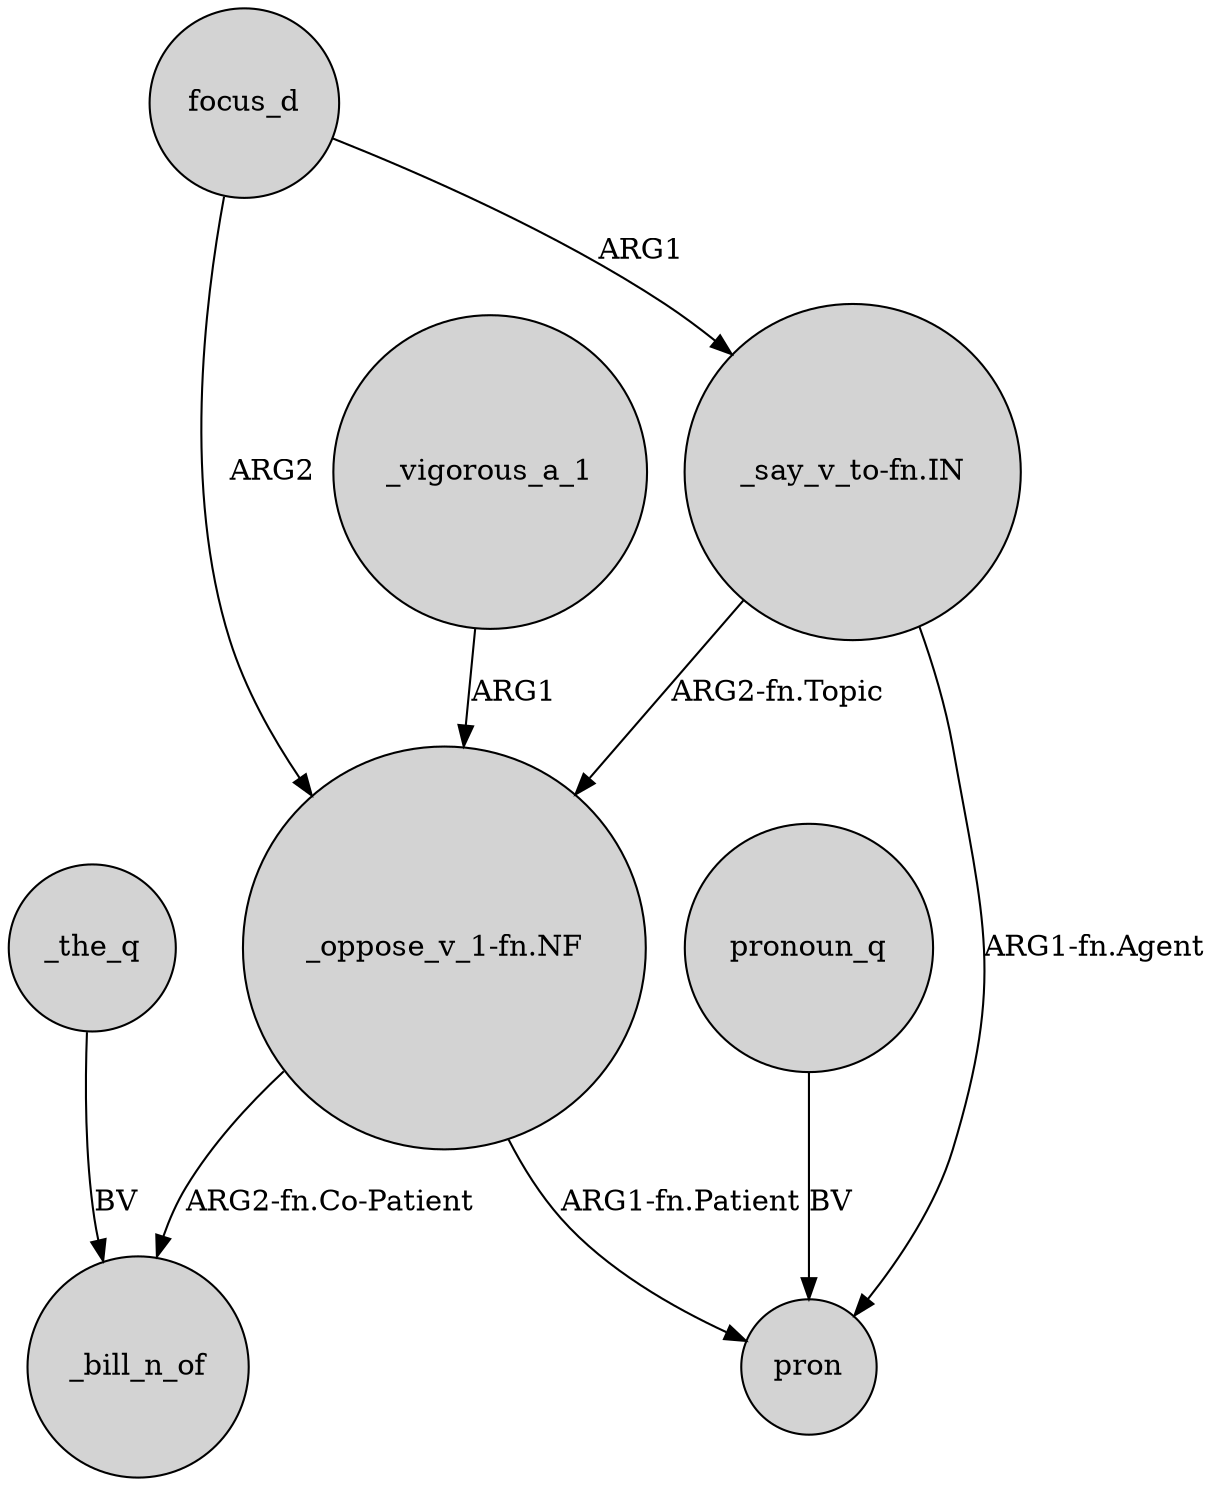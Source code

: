 digraph {
	node [shape=circle style=filled]
	_the_q -> _bill_n_of [label=BV]
	"_oppose_v_1-fn.NF" -> pron [label="ARG1-fn.Patient"]
	focus_d -> "_oppose_v_1-fn.NF" [label=ARG2]
	_vigorous_a_1 -> "_oppose_v_1-fn.NF" [label=ARG1]
	"_say_v_to-fn.IN" -> "_oppose_v_1-fn.NF" [label="ARG2-fn.Topic"]
	"_oppose_v_1-fn.NF" -> _bill_n_of [label="ARG2-fn.Co-Patient"]
	focus_d -> "_say_v_to-fn.IN" [label=ARG1]
	"_say_v_to-fn.IN" -> pron [label="ARG1-fn.Agent"]
	pronoun_q -> pron [label=BV]
}
